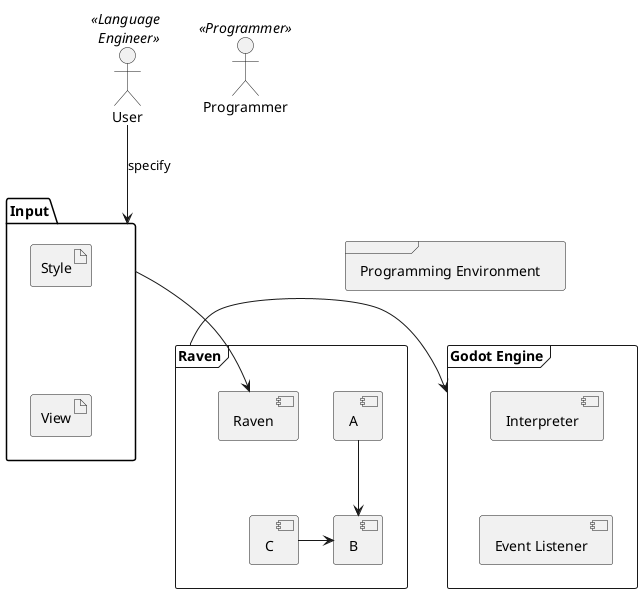 @startuml

"User" <<Language \n Engineer>>
"Programmer" <<Programmer>>
skinparam artifactsep 2

package "Input" {
artifact Style
artifact View
  [Style] -[hidden]-> [View]

}

[User] --> Input :specify
frame "Raven" as R {
  [A] -d-> [B]
  [C] -r-> [B]
  [Input] -d-> [Raven]

}

frame "Programming Environment" as PE {
}

frame "Godot Engine" as G {
  [Interpreter] -[hidden]-> [Event Listener]
  [Event Listener]
}

[R] -r-> [G]
PE -[hidden]-> [G]
@enduml